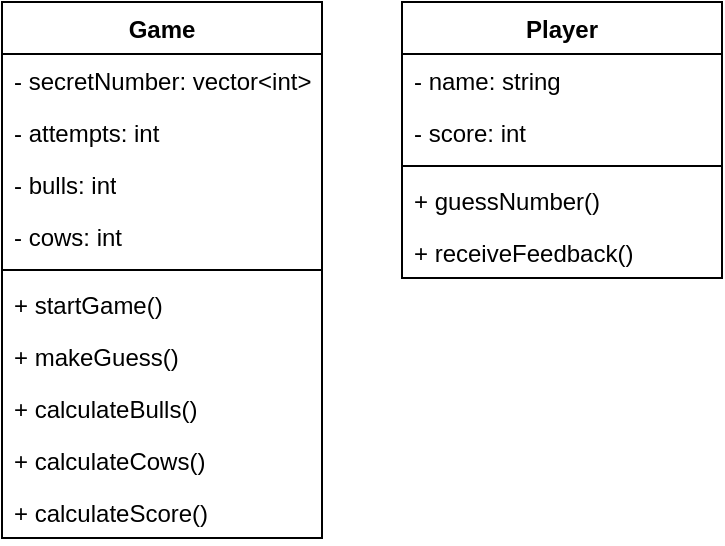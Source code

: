 <mxfile version="26.1.1">
  <diagram name="Page-1" id="vh88g2XbLFJwNFU-r1wQ">
    <mxGraphModel dx="2261" dy="791" grid="1" gridSize="10" guides="1" tooltips="1" connect="1" arrows="1" fold="1" page="1" pageScale="1" pageWidth="827" pageHeight="1169" math="0" shadow="0">
      <root>
        <mxCell id="0" />
        <mxCell id="1" parent="0" />
        <mxCell id="4sz_7pPbpkxCMrh3NXcD-1" value="Game" style="swimlane;fontStyle=1;align=center;verticalAlign=top;childLayout=stackLayout;horizontal=1;startSize=26;horizontalStack=0;resizeParent=1;resizeParentMax=0;resizeLast=0;collapsible=1;marginBottom=0;whiteSpace=wrap;html=1;" vertex="1" parent="1">
          <mxGeometry x="-680" y="120" width="160" height="268" as="geometry" />
        </mxCell>
        <mxCell id="4sz_7pPbpkxCMrh3NXcD-2" value="- secretNumber: vector&amp;lt;int&amp;gt;" style="text;strokeColor=none;fillColor=none;align=left;verticalAlign=top;spacingLeft=4;spacingRight=4;overflow=hidden;rotatable=0;points=[[0,0.5],[1,0.5]];portConstraint=eastwest;whiteSpace=wrap;html=1;" vertex="1" parent="4sz_7pPbpkxCMrh3NXcD-1">
          <mxGeometry y="26" width="160" height="26" as="geometry" />
        </mxCell>
        <mxCell id="4sz_7pPbpkxCMrh3NXcD-3" value="- attempts: int" style="text;strokeColor=none;fillColor=none;align=left;verticalAlign=top;spacingLeft=4;spacingRight=4;overflow=hidden;rotatable=0;points=[[0,0.5],[1,0.5]];portConstraint=eastwest;whiteSpace=wrap;html=1;" vertex="1" parent="4sz_7pPbpkxCMrh3NXcD-1">
          <mxGeometry y="52" width="160" height="26" as="geometry" />
        </mxCell>
        <mxCell id="4sz_7pPbpkxCMrh3NXcD-4" value="- bulls: int" style="text;strokeColor=none;fillColor=none;align=left;verticalAlign=top;spacingLeft=4;spacingRight=4;overflow=hidden;rotatable=0;points=[[0,0.5],[1,0.5]];portConstraint=eastwest;whiteSpace=wrap;html=1;" vertex="1" parent="4sz_7pPbpkxCMrh3NXcD-1">
          <mxGeometry y="78" width="160" height="26" as="geometry" />
        </mxCell>
        <mxCell id="4sz_7pPbpkxCMrh3NXcD-5" value="- cows: int" style="text;strokeColor=none;fillColor=none;align=left;verticalAlign=top;spacingLeft=4;spacingRight=4;overflow=hidden;rotatable=0;points=[[0,0.5],[1,0.5]];portConstraint=eastwest;whiteSpace=wrap;html=1;" vertex="1" parent="4sz_7pPbpkxCMrh3NXcD-1">
          <mxGeometry y="104" width="160" height="26" as="geometry" />
        </mxCell>
        <mxCell id="4sz_7pPbpkxCMrh3NXcD-6" value="" style="line;strokeWidth=1;fillColor=none;align=left;verticalAlign=middle;spacingTop=-1;spacingLeft=3;spacingRight=3;rotatable=0;labelPosition=right;points=[];portConstraint=eastwest;strokeColor=inherit;" vertex="1" parent="4sz_7pPbpkxCMrh3NXcD-1">
          <mxGeometry y="130" width="160" height="8" as="geometry" />
        </mxCell>
        <mxCell id="4sz_7pPbpkxCMrh3NXcD-7" value="+ startGame()" style="text;strokeColor=none;fillColor=none;align=left;verticalAlign=top;spacingLeft=4;spacingRight=4;overflow=hidden;rotatable=0;points=[[0,0.5],[1,0.5]];portConstraint=eastwest;whiteSpace=wrap;html=1;" vertex="1" parent="4sz_7pPbpkxCMrh3NXcD-1">
          <mxGeometry y="138" width="160" height="26" as="geometry" />
        </mxCell>
        <mxCell id="4sz_7pPbpkxCMrh3NXcD-8" value="+ makeGuess()" style="text;strokeColor=none;fillColor=none;align=left;verticalAlign=top;spacingLeft=4;spacingRight=4;overflow=hidden;rotatable=0;points=[[0,0.5],[1,0.5]];portConstraint=eastwest;whiteSpace=wrap;html=1;" vertex="1" parent="4sz_7pPbpkxCMrh3NXcD-1">
          <mxGeometry y="164" width="160" height="26" as="geometry" />
        </mxCell>
        <mxCell id="4sz_7pPbpkxCMrh3NXcD-9" value="+ calculateBulls()" style="text;strokeColor=none;fillColor=none;align=left;verticalAlign=top;spacingLeft=4;spacingRight=4;overflow=hidden;rotatable=0;points=[[0,0.5],[1,0.5]];portConstraint=eastwest;whiteSpace=wrap;html=1;" vertex="1" parent="4sz_7pPbpkxCMrh3NXcD-1">
          <mxGeometry y="190" width="160" height="26" as="geometry" />
        </mxCell>
        <mxCell id="4sz_7pPbpkxCMrh3NXcD-10" value="+ calculateCows()" style="text;strokeColor=none;fillColor=none;align=left;verticalAlign=top;spacingLeft=4;spacingRight=4;overflow=hidden;rotatable=0;points=[[0,0.5],[1,0.5]];portConstraint=eastwest;whiteSpace=wrap;html=1;" vertex="1" parent="4sz_7pPbpkxCMrh3NXcD-1">
          <mxGeometry y="216" width="160" height="26" as="geometry" />
        </mxCell>
        <mxCell id="4sz_7pPbpkxCMrh3NXcD-11" value="+ calculateScore()" style="text;strokeColor=none;fillColor=none;align=left;verticalAlign=top;spacingLeft=4;spacingRight=4;overflow=hidden;rotatable=0;points=[[0,0.5],[1,0.5]];portConstraint=eastwest;whiteSpace=wrap;html=1;" vertex="1" parent="4sz_7pPbpkxCMrh3NXcD-1">
          <mxGeometry y="242" width="160" height="26" as="geometry" />
        </mxCell>
        <mxCell id="4sz_7pPbpkxCMrh3NXcD-12" value="Player" style="swimlane;fontStyle=1;align=center;verticalAlign=top;childLayout=stackLayout;horizontal=1;startSize=26;horizontalStack=0;resizeParent=1;resizeParentMax=0;resizeLast=0;collapsible=1;marginBottom=0;whiteSpace=wrap;html=1;" vertex="1" parent="1">
          <mxGeometry x="-480" y="120" width="160" height="138" as="geometry" />
        </mxCell>
        <mxCell id="4sz_7pPbpkxCMrh3NXcD-13" value="- name: string" style="text;strokeColor=none;fillColor=none;align=left;verticalAlign=top;spacingLeft=4;spacingRight=4;overflow=hidden;rotatable=0;points=[[0,0.5],[1,0.5]];portConstraint=eastwest;whiteSpace=wrap;html=1;" vertex="1" parent="4sz_7pPbpkxCMrh3NXcD-12">
          <mxGeometry y="26" width="160" height="26" as="geometry" />
        </mxCell>
        <mxCell id="4sz_7pPbpkxCMrh3NXcD-14" value="- score: int" style="text;strokeColor=none;fillColor=none;align=left;verticalAlign=top;spacingLeft=4;spacingRight=4;overflow=hidden;rotatable=0;points=[[0,0.5],[1,0.5]];portConstraint=eastwest;whiteSpace=wrap;html=1;" vertex="1" parent="4sz_7pPbpkxCMrh3NXcD-12">
          <mxGeometry y="52" width="160" height="26" as="geometry" />
        </mxCell>
        <mxCell id="4sz_7pPbpkxCMrh3NXcD-15" value="" style="line;strokeWidth=1;fillColor=none;align=left;verticalAlign=middle;spacingTop=-1;spacingLeft=3;spacingRight=3;rotatable=0;labelPosition=right;points=[];portConstraint=eastwest;strokeColor=inherit;" vertex="1" parent="4sz_7pPbpkxCMrh3NXcD-12">
          <mxGeometry y="78" width="160" height="8" as="geometry" />
        </mxCell>
        <mxCell id="4sz_7pPbpkxCMrh3NXcD-16" value="+ guessNumber()" style="text;strokeColor=none;fillColor=none;align=left;verticalAlign=top;spacingLeft=4;spacingRight=4;overflow=hidden;rotatable=0;points=[[0,0.5],[1,0.5]];portConstraint=eastwest;whiteSpace=wrap;html=1;" vertex="1" parent="4sz_7pPbpkxCMrh3NXcD-12">
          <mxGeometry y="86" width="160" height="26" as="geometry" />
        </mxCell>
        <mxCell id="4sz_7pPbpkxCMrh3NXcD-17" value="+ receiveFeedback()" style="text;strokeColor=none;fillColor=none;align=left;verticalAlign=top;spacingLeft=4;spacingRight=4;overflow=hidden;rotatable=0;points=[[0,0.5],[1,0.5]];portConstraint=eastwest;whiteSpace=wrap;html=1;" vertex="1" parent="4sz_7pPbpkxCMrh3NXcD-12">
          <mxGeometry y="112" width="160" height="26" as="geometry" />
        </mxCell>
      </root>
    </mxGraphModel>
  </diagram>
</mxfile>
